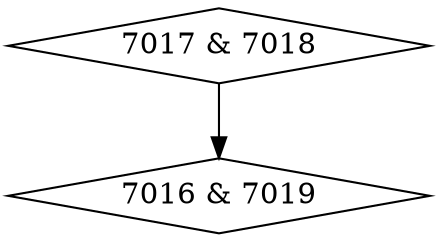 digraph {
0 [label = "7016 & 7019", shape = diamond];
1 [label = "7017 & 7018", shape = diamond];
1->0;
}
